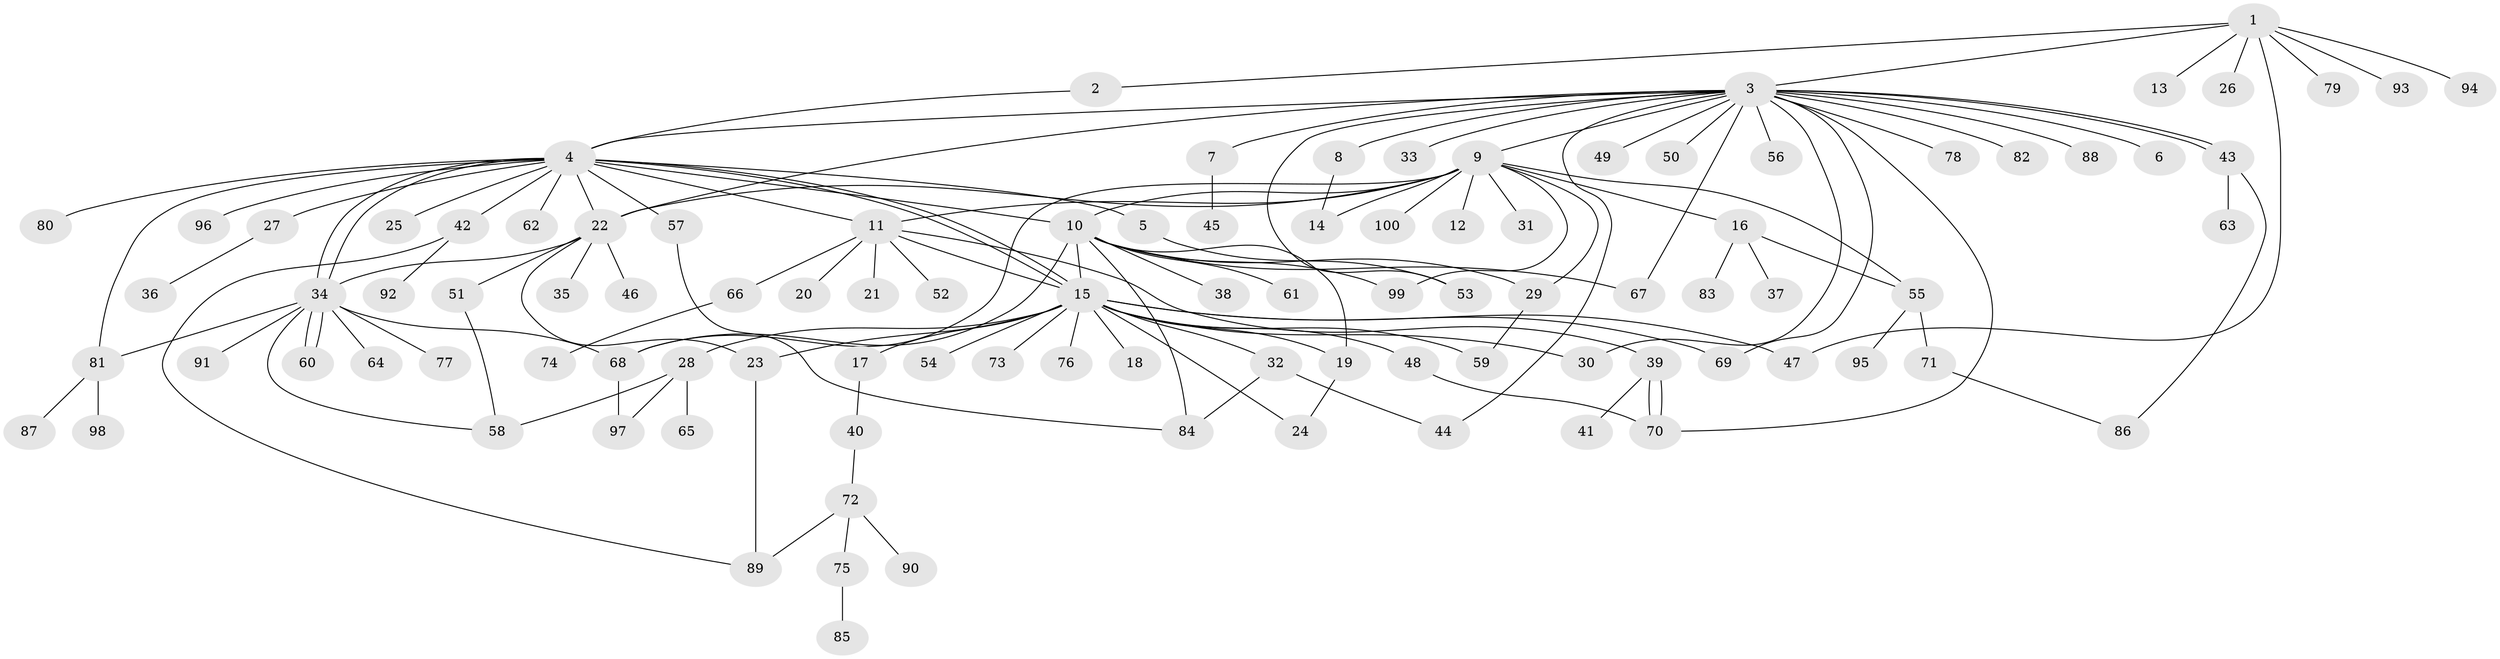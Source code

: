 // Generated by graph-tools (version 1.1) at 2025/11/02/27/25 16:11:11]
// undirected, 100 vertices, 139 edges
graph export_dot {
graph [start="1"]
  node [color=gray90,style=filled];
  1;
  2;
  3;
  4;
  5;
  6;
  7;
  8;
  9;
  10;
  11;
  12;
  13;
  14;
  15;
  16;
  17;
  18;
  19;
  20;
  21;
  22;
  23;
  24;
  25;
  26;
  27;
  28;
  29;
  30;
  31;
  32;
  33;
  34;
  35;
  36;
  37;
  38;
  39;
  40;
  41;
  42;
  43;
  44;
  45;
  46;
  47;
  48;
  49;
  50;
  51;
  52;
  53;
  54;
  55;
  56;
  57;
  58;
  59;
  60;
  61;
  62;
  63;
  64;
  65;
  66;
  67;
  68;
  69;
  70;
  71;
  72;
  73;
  74;
  75;
  76;
  77;
  78;
  79;
  80;
  81;
  82;
  83;
  84;
  85;
  86;
  87;
  88;
  89;
  90;
  91;
  92;
  93;
  94;
  95;
  96;
  97;
  98;
  99;
  100;
  1 -- 2;
  1 -- 3;
  1 -- 13;
  1 -- 26;
  1 -- 47;
  1 -- 79;
  1 -- 93;
  1 -- 94;
  2 -- 4;
  3 -- 4;
  3 -- 6;
  3 -- 7;
  3 -- 8;
  3 -- 9;
  3 -- 22;
  3 -- 30;
  3 -- 33;
  3 -- 43;
  3 -- 43;
  3 -- 44;
  3 -- 49;
  3 -- 50;
  3 -- 53;
  3 -- 56;
  3 -- 67;
  3 -- 69;
  3 -- 70;
  3 -- 78;
  3 -- 82;
  3 -- 88;
  4 -- 5;
  4 -- 10;
  4 -- 11;
  4 -- 15;
  4 -- 15;
  4 -- 22;
  4 -- 25;
  4 -- 27;
  4 -- 34;
  4 -- 34;
  4 -- 42;
  4 -- 57;
  4 -- 62;
  4 -- 80;
  4 -- 81;
  4 -- 96;
  5 -- 53;
  7 -- 45;
  8 -- 14;
  9 -- 10;
  9 -- 11;
  9 -- 12;
  9 -- 14;
  9 -- 16;
  9 -- 22;
  9 -- 29;
  9 -- 31;
  9 -- 55;
  9 -- 68;
  9 -- 99;
  9 -- 100;
  10 -- 15;
  10 -- 19;
  10 -- 29;
  10 -- 38;
  10 -- 61;
  10 -- 67;
  10 -- 68;
  10 -- 84;
  10 -- 99;
  11 -- 15;
  11 -- 20;
  11 -- 21;
  11 -- 39;
  11 -- 52;
  11 -- 66;
  15 -- 17;
  15 -- 18;
  15 -- 19;
  15 -- 23;
  15 -- 24;
  15 -- 28;
  15 -- 30;
  15 -- 32;
  15 -- 47;
  15 -- 48;
  15 -- 54;
  15 -- 59;
  15 -- 69;
  15 -- 73;
  15 -- 76;
  16 -- 37;
  16 -- 55;
  16 -- 83;
  17 -- 40;
  19 -- 24;
  22 -- 23;
  22 -- 34;
  22 -- 35;
  22 -- 46;
  22 -- 51;
  23 -- 89;
  27 -- 36;
  28 -- 58;
  28 -- 65;
  28 -- 97;
  29 -- 59;
  32 -- 44;
  32 -- 84;
  34 -- 58;
  34 -- 60;
  34 -- 60;
  34 -- 64;
  34 -- 68;
  34 -- 77;
  34 -- 81;
  34 -- 91;
  39 -- 41;
  39 -- 70;
  39 -- 70;
  40 -- 72;
  42 -- 89;
  42 -- 92;
  43 -- 63;
  43 -- 86;
  48 -- 70;
  51 -- 58;
  55 -- 71;
  55 -- 95;
  57 -- 84;
  66 -- 74;
  68 -- 97;
  71 -- 86;
  72 -- 75;
  72 -- 89;
  72 -- 90;
  75 -- 85;
  81 -- 87;
  81 -- 98;
}
